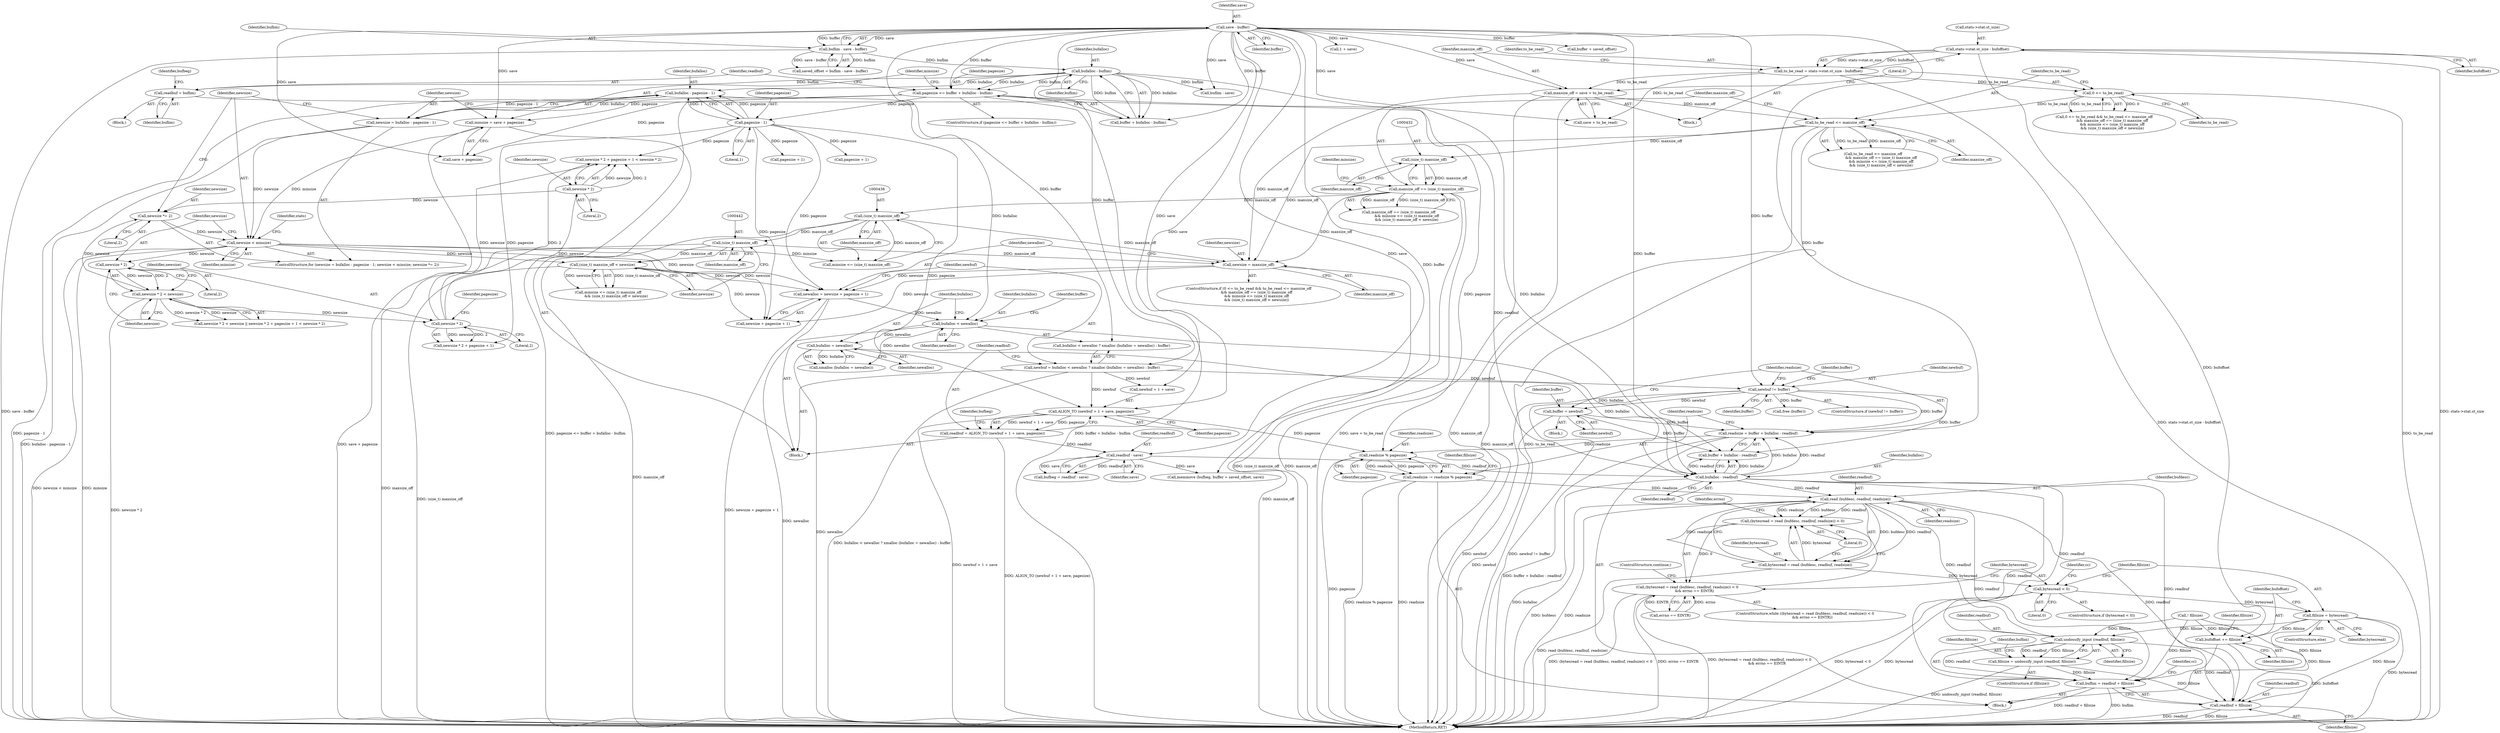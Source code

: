 digraph "0_savannah_8fcf61523644df42e1905c81bed26838e0b04f91@API" {
"1000502" [label="(Call,readsize = buffer + bufalloc - readbuf)"];
"1000499" [label="(Call,buffer = newbuf)"];
"1000493" [label="(Call,newbuf != buffer)"];
"1000455" [label="(Call,newbuf = bufalloc < newalloc ? xmalloc (bufalloc = newalloc) : buffer)"];
"1000331" [label="(Call,save - buffer)"];
"1000506" [label="(Call,bufalloc - readbuf)"];
"1000458" [label="(Call,bufalloc < newalloc)"];
"1000365" [label="(Call,bufalloc - pagesize - 1)"];
"1000339" [label="(Call,bufalloc - buflim)"];
"1000329" [label="(Call,buflim - save - buffer)"];
"1000367" [label="(Call,pagesize - 1)"];
"1000335" [label="(Call,pagesize <= buffer + bufalloc - buflim)"];
"1000448" [label="(Call,newalloc = newsize + pagesize + 1)"];
"1000445" [label="(Call,newsize = maxsize_off)"];
"1000425" [label="(Call,to_be_read <= maxsize_off)"];
"1000421" [label="(Call,0 <= to_be_read)"];
"1000404" [label="(Call,to_be_read = stats->stat.st_size - bufoffset)"];
"1000406" [label="(Call,stats->stat.st_size - bufoffset)"];
"1000414" [label="(Call,maxsize_off = save + to_be_read)"];
"1000441" [label="(Call,(size_t) maxsize_off)"];
"1000437" [label="(Call,(size_t) maxsize_off)"];
"1000429" [label="(Call,maxsize_off == (size_t) maxsize_off)"];
"1000431" [label="(Call,(size_t) maxsize_off)"];
"1000440" [label="(Call,(size_t) maxsize_off < newsize)"];
"1000370" [label="(Call,newsize < minsize)"];
"1000363" [label="(Call,newsize = bufalloc - pagesize - 1)"];
"1000373" [label="(Call,newsize *= 2)"];
"1000391" [label="(Call,newsize * 2)"];
"1000385" [label="(Call,newsize * 2)"];
"1000378" [label="(Call,newsize * 2 < newsize)"];
"1000379" [label="(Call,newsize * 2)"];
"1000354" [label="(Call,minsize = save + pagesize)"];
"1000462" [label="(Call,bufalloc = newalloc)"];
"1000343" [label="(Call,readbuf = buflim)"];
"1000477" [label="(Call,readbuf - save)"];
"1000466" [label="(Call,readbuf = ALIGN_TO (newbuf + 1 + save, pagesize))"];
"1000468" [label="(Call,ALIGN_TO (newbuf + 1 + save, pagesize))"];
"1000511" [label="(Call,readsize % pagesize)"];
"1000509" [label="(Call,readsize -= readsize % pagesize)"];
"1000524" [label="(Call,read (bufdesc, readbuf, readsize))"];
"1000521" [label="(Call,(bytesread = read (bufdesc, readbuf, readsize)) < 0)"];
"1000520" [label="(Call,(bytesread = read (bufdesc, readbuf, readsize)) < 0\n             && errno == EINTR)"];
"1000522" [label="(Call,bytesread = read (bufdesc, readbuf, readsize))"];
"1000534" [label="(Call,bytesread < 0)"];
"1000541" [label="(Call,fillsize = bytesread)"];
"1000544" [label="(Call,bufoffset += fillsize)"];
"1000551" [label="(Call,undossify_input (readbuf, fillsize))"];
"1000549" [label="(Call,fillsize = undossify_input (readbuf, fillsize))"];
"1000554" [label="(Call,buflim = readbuf + fillsize)"];
"1000556" [label="(Call,readbuf + fillsize)"];
"1000510" [label="(Identifier,readsize)"];
"1000494" [label="(Identifier,newbuf)"];
"1001415" [label="(MethodReturn,RET)"];
"1000333" [label="(Identifier,buffer)"];
"1000416" [label="(Call,save + to_be_read)"];
"1000427" [label="(Identifier,maxsize_off)"];
"1000540" [label="(ControlStructure,else)"];
"1000524" [label="(Call,read (bufdesc, readbuf, readsize))"];
"1000384" [label="(Call,newsize * 2 + pagesize + 1)"];
"1000440" [label="(Call,(size_t) maxsize_off < newsize)"];
"1000479" [label="(Identifier,save)"];
"1000434" [label="(Call,minsize <= (size_t) maxsize_off\n              && (size_t) maxsize_off < newsize)"];
"1000420" [label="(Call,0 <= to_be_read && to_be_read <= maxsize_off\n              && maxsize_off == (size_t) maxsize_off\n              && minsize <= (size_t) maxsize_off\n              && (size_t) maxsize_off < newsize)"];
"1000509" [label="(Call,readsize -= readsize % pagesize)"];
"1000520" [label="(Call,(bytesread = read (bufdesc, readbuf, readsize)) < 0\n             && errno == EINTR)"];
"1000337" [label="(Call,buffer + bufalloc - buflim)"];
"1000502" [label="(Call,readsize = buffer + bufalloc - readbuf)"];
"1000449" [label="(Identifier,newalloc)"];
"1000348" [label="(Call,buflim - save)"];
"1000354" [label="(Call,minsize = save + pagesize)"];
"1000461" [label="(Call,xmalloc (bufalloc = newalloc))"];
"1000343" [label="(Call,readbuf = buflim)"];
"1000549" [label="(Call,fillsize = undossify_input (readbuf, fillsize))"];
"1000374" [label="(Identifier,newsize)"];
"1000556" [label="(Call,readbuf + fillsize)"];
"1000496" [label="(Block,)"];
"1000344" [label="(Identifier,readbuf)"];
"1000441" [label="(Call,(size_t) maxsize_off)"];
"1000506" [label="(Call,bufalloc - readbuf)"];
"1000557" [label="(Identifier,readbuf)"];
"1000421" [label="(Call,0 <= to_be_read)"];
"1000382" [label="(Identifier,newsize)"];
"1000546" [label="(Identifier,fillsize)"];
"1000467" [label="(Identifier,readbuf)"];
"1000515" [label="(Call,! fillsize)"];
"1000436" [label="(Identifier,minsize)"];
"1000495" [label="(Identifier,buffer)"];
"1000402" [label="(Block,)"];
"1000443" [label="(Identifier,maxsize_off)"];
"1000545" [label="(Identifier,bufoffset)"];
"1000428" [label="(Call,maxsize_off == (size_t) maxsize_off\n              && minsize <= (size_t) maxsize_off\n              && (size_t) maxsize_off < newsize)"];
"1000352" [label="(Block,)"];
"1000535" [label="(Identifier,bytesread)"];
"1000425" [label="(Call,to_be_read <= maxsize_off)"];
"1000392" [label="(Identifier,newsize)"];
"1000375" [label="(Literal,2)"];
"1000437" [label="(Call,(size_t) maxsize_off)"];
"1000422" [label="(Literal,0)"];
"1000369" [label="(Literal,1)"];
"1000385" [label="(Call,newsize * 2)"];
"1000560" [label="(Identifier,cc)"];
"1000459" [label="(Identifier,bufalloc)"];
"1000493" [label="(Call,newbuf != buffer)"];
"1000512" [label="(Identifier,readsize)"];
"1000471" [label="(Call,1 + save)"];
"1000405" [label="(Identifier,to_be_read)"];
"1000332" [label="(Identifier,save)"];
"1000511" [label="(Call,readsize % pagesize)"];
"1000477" [label="(Call,readbuf - save)"];
"1000528" [label="(Literal,0)"];
"1000497" [label="(Call,free (buffer))"];
"1000339" [label="(Call,bufalloc - buflim)"];
"1000500" [label="(Identifier,buffer)"];
"1000356" [label="(Call,save + pagesize)"];
"1000370" [label="(Call,newsize < minsize)"];
"1000530" [label="(Identifier,errno)"];
"1000522" [label="(Call,bytesread = read (bufdesc, readbuf, readsize))"];
"1000387" [label="(Literal,2)"];
"1000521" [label="(Call,(bytesread = read (bufdesc, readbuf, readsize)) < 0)"];
"1000501" [label="(Identifier,newbuf)"];
"1000423" [label="(Identifier,to_be_read)"];
"1000330" [label="(Identifier,buflim)"];
"1000455" [label="(Call,newbuf = bufalloc < newalloc ? xmalloc (bufalloc = newalloc) : buffer)"];
"1000388" [label="(Call,pagesize + 1)"];
"1000447" [label="(Identifier,maxsize_off)"];
"1000538" [label="(Identifier,cc)"];
"1000373" [label="(Call,newsize *= 2)"];
"1000468" [label="(Call,ALIGN_TO (newbuf + 1 + save, pagesize))"];
"1000377" [label="(Call,newsize * 2 < newsize || newsize * 2 + pagesize + 1 < newsize * 2)"];
"1000533" [label="(ControlStructure,if (bytesread < 0))"];
"1000426" [label="(Identifier,to_be_read)"];
"1000368" [label="(Identifier,pagesize)"];
"1000523" [label="(Identifier,bytesread)"];
"1000345" [label="(Identifier,buflim)"];
"1000386" [label="(Identifier,newsize)"];
"1000362" [label="(ControlStructure,for (newsize = bufalloc - pagesize - 1; newsize < minsize; newsize *= 2))"];
"1000399" [label="(Identifier,stats)"];
"1000347" [label="(Identifier,bufbeg)"];
"1000460" [label="(Identifier,newalloc)"];
"1000335" [label="(Call,pagesize <= buffer + bufalloc - buflim)"];
"1000424" [label="(Call,to_be_read <= maxsize_off\n              && maxsize_off == (size_t) maxsize_off\n              && minsize <= (size_t) maxsize_off\n              && (size_t) maxsize_off < newsize)"];
"1000336" [label="(Identifier,pagesize)"];
"1000547" [label="(ControlStructure,if (fillsize))"];
"1000534" [label="(Call,bytesread < 0)"];
"1000433" [label="(Identifier,maxsize_off)"];
"1000381" [label="(Literal,2)"];
"1000342" [label="(Block,)"];
"1000552" [label="(Identifier,readbuf)"];
"1000367" [label="(Call,pagesize - 1)"];
"1000315" [label="(Block,)"];
"1000463" [label="(Identifier,bufalloc)"];
"1000431" [label="(Call,(size_t) maxsize_off)"];
"1000503" [label="(Identifier,readsize)"];
"1000508" [label="(Identifier,readbuf)"];
"1000476" [label="(Identifier,bufbeg)"];
"1000407" [label="(Call,stats->stat.st_size)"];
"1000555" [label="(Identifier,buflim)"];
"1000366" [label="(Identifier,bufalloc)"];
"1000548" [label="(Identifier,fillsize)"];
"1000355" [label="(Identifier,minsize)"];
"1000456" [label="(Identifier,newbuf)"];
"1000393" [label="(Literal,2)"];
"1000334" [label="(ControlStructure,if (pagesize <= buffer + bufalloc - buflim))"];
"1000389" [label="(Identifier,pagesize)"];
"1000558" [label="(Identifier,fillsize)"];
"1000444" [label="(Identifier,newsize)"];
"1000457" [label="(Call,bufalloc < newalloc ? xmalloc (bufalloc = newalloc) : buffer)"];
"1000480" [label="(Call,memmove (bufbeg, buffer + saved_offset, save))"];
"1000462" [label="(Call,bufalloc = newalloc)"];
"1000341" [label="(Identifier,buflim)"];
"1000529" [label="(Call,errno == EINTR)"];
"1000412" [label="(Identifier,bufoffset)"];
"1000465" [label="(Identifier,buffer)"];
"1000475" [label="(Call,bufbeg = readbuf - save)"];
"1000526" [label="(Identifier,readbuf)"];
"1000448" [label="(Call,newalloc = newsize + pagesize + 1)"];
"1000541" [label="(Call,fillsize = bytesread)"];
"1000543" [label="(Identifier,bytesread)"];
"1000430" [label="(Identifier,maxsize_off)"];
"1000391" [label="(Call,newsize * 2)"];
"1000450" [label="(Call,newsize + pagesize + 1)"];
"1000527" [label="(Identifier,readsize)"];
"1000513" [label="(Identifier,pagesize)"];
"1000532" [label="(ControlStructure,continue;)"];
"1000466" [label="(Call,readbuf = ALIGN_TO (newbuf + 1 + save, pagesize))"];
"1000525" [label="(Identifier,bufdesc)"];
"1000364" [label="(Identifier,newsize)"];
"1000458" [label="(Call,bufalloc < newalloc)"];
"1000446" [label="(Identifier,newsize)"];
"1000331" [label="(Call,save - buffer)"];
"1000429" [label="(Call,maxsize_off == (size_t) maxsize_off)"];
"1000365" [label="(Call,bufalloc - pagesize - 1)"];
"1000482" [label="(Call,buffer + saved_offset)"];
"1000379" [label="(Call,newsize * 2)"];
"1000498" [label="(Identifier,buffer)"];
"1000435" [label="(Call,minsize <= (size_t) maxsize_off)"];
"1000329" [label="(Call,buflim - save - buffer)"];
"1000544" [label="(Call,bufoffset += fillsize)"];
"1000553" [label="(Identifier,fillsize)"];
"1000550" [label="(Identifier,fillsize)"];
"1000536" [label="(Literal,0)"];
"1000372" [label="(Identifier,minsize)"];
"1000406" [label="(Call,stats->stat.st_size - bufoffset)"];
"1000492" [label="(ControlStructure,if (newbuf != buffer))"];
"1000499" [label="(Call,buffer = newbuf)"];
"1000519" [label="(ControlStructure,while ((bytesread = read (bufdesc, readbuf, readsize)) < 0\n             && errno == EINTR))"];
"1000340" [label="(Identifier,bufalloc)"];
"1000507" [label="(Identifier,bufalloc)"];
"1000445" [label="(Call,newsize = maxsize_off)"];
"1000504" [label="(Call,buffer + bufalloc - readbuf)"];
"1000439" [label="(Identifier,maxsize_off)"];
"1000554" [label="(Call,buflim = readbuf + fillsize)"];
"1000404" [label="(Call,to_be_read = stats->stat.st_size - bufoffset)"];
"1000551" [label="(Call,undossify_input (readbuf, fillsize))"];
"1000469" [label="(Call,newbuf + 1 + save)"];
"1000452" [label="(Call,pagesize + 1)"];
"1000542" [label="(Identifier,fillsize)"];
"1000363" [label="(Call,newsize = bufalloc - pagesize - 1)"];
"1000371" [label="(Identifier,newsize)"];
"1000378" [label="(Call,newsize * 2 < newsize)"];
"1000464" [label="(Identifier,newalloc)"];
"1000380" [label="(Identifier,newsize)"];
"1000478" [label="(Identifier,readbuf)"];
"1000516" [label="(Identifier,fillsize)"];
"1000383" [label="(Call,newsize * 2 + pagesize + 1 < newsize * 2)"];
"1000327" [label="(Call,saved_offset = buflim - save - buffer)"];
"1000474" [label="(Identifier,pagesize)"];
"1000415" [label="(Identifier,maxsize_off)"];
"1000419" [label="(ControlStructure,if (0 <= to_be_read && to_be_read <= maxsize_off\n              && maxsize_off == (size_t) maxsize_off\n              && minsize <= (size_t) maxsize_off\n              && (size_t) maxsize_off < newsize))"];
"1000414" [label="(Call,maxsize_off = save + to_be_read)"];
"1000502" -> "1000315"  [label="AST: "];
"1000502" -> "1000504"  [label="CFG: "];
"1000503" -> "1000502"  [label="AST: "];
"1000504" -> "1000502"  [label="AST: "];
"1000510" -> "1000502"  [label="CFG: "];
"1000502" -> "1001415"  [label="DDG: buffer + bufalloc - readbuf"];
"1000499" -> "1000502"  [label="DDG: buffer"];
"1000493" -> "1000502"  [label="DDG: buffer"];
"1000331" -> "1000502"  [label="DDG: buffer"];
"1000506" -> "1000502"  [label="DDG: bufalloc"];
"1000506" -> "1000502"  [label="DDG: readbuf"];
"1000502" -> "1000511"  [label="DDG: readsize"];
"1000499" -> "1000496"  [label="AST: "];
"1000499" -> "1000501"  [label="CFG: "];
"1000500" -> "1000499"  [label="AST: "];
"1000501" -> "1000499"  [label="AST: "];
"1000503" -> "1000499"  [label="CFG: "];
"1000499" -> "1001415"  [label="DDG: newbuf"];
"1000493" -> "1000499"  [label="DDG: newbuf"];
"1000499" -> "1000504"  [label="DDG: buffer"];
"1000493" -> "1000492"  [label="AST: "];
"1000493" -> "1000495"  [label="CFG: "];
"1000494" -> "1000493"  [label="AST: "];
"1000495" -> "1000493"  [label="AST: "];
"1000498" -> "1000493"  [label="CFG: "];
"1000503" -> "1000493"  [label="CFG: "];
"1000493" -> "1001415"  [label="DDG: newbuf"];
"1000493" -> "1001415"  [label="DDG: newbuf != buffer"];
"1000455" -> "1000493"  [label="DDG: newbuf"];
"1000331" -> "1000493"  [label="DDG: buffer"];
"1000493" -> "1000497"  [label="DDG: buffer"];
"1000493" -> "1000504"  [label="DDG: buffer"];
"1000455" -> "1000352"  [label="AST: "];
"1000455" -> "1000457"  [label="CFG: "];
"1000456" -> "1000455"  [label="AST: "];
"1000457" -> "1000455"  [label="AST: "];
"1000467" -> "1000455"  [label="CFG: "];
"1000455" -> "1001415"  [label="DDG: bufalloc < newalloc ? xmalloc (bufalloc = newalloc) : buffer"];
"1000331" -> "1000455"  [label="DDG: buffer"];
"1000455" -> "1000468"  [label="DDG: newbuf"];
"1000455" -> "1000469"  [label="DDG: newbuf"];
"1000331" -> "1000329"  [label="AST: "];
"1000331" -> "1000333"  [label="CFG: "];
"1000332" -> "1000331"  [label="AST: "];
"1000333" -> "1000331"  [label="AST: "];
"1000329" -> "1000331"  [label="CFG: "];
"1000331" -> "1000329"  [label="DDG: save"];
"1000331" -> "1000329"  [label="DDG: buffer"];
"1000331" -> "1000335"  [label="DDG: buffer"];
"1000331" -> "1000337"  [label="DDG: buffer"];
"1000331" -> "1000348"  [label="DDG: save"];
"1000331" -> "1000354"  [label="DDG: save"];
"1000331" -> "1000356"  [label="DDG: save"];
"1000331" -> "1000414"  [label="DDG: save"];
"1000331" -> "1000416"  [label="DDG: save"];
"1000331" -> "1000457"  [label="DDG: buffer"];
"1000331" -> "1000468"  [label="DDG: save"];
"1000331" -> "1000469"  [label="DDG: save"];
"1000331" -> "1000471"  [label="DDG: save"];
"1000331" -> "1000477"  [label="DDG: save"];
"1000331" -> "1000480"  [label="DDG: buffer"];
"1000331" -> "1000482"  [label="DDG: buffer"];
"1000331" -> "1000504"  [label="DDG: buffer"];
"1000506" -> "1000504"  [label="AST: "];
"1000506" -> "1000508"  [label="CFG: "];
"1000507" -> "1000506"  [label="AST: "];
"1000508" -> "1000506"  [label="AST: "];
"1000504" -> "1000506"  [label="CFG: "];
"1000506" -> "1001415"  [label="DDG: bufalloc"];
"1000506" -> "1000504"  [label="DDG: bufalloc"];
"1000506" -> "1000504"  [label="DDG: readbuf"];
"1000458" -> "1000506"  [label="DDG: bufalloc"];
"1000462" -> "1000506"  [label="DDG: bufalloc"];
"1000339" -> "1000506"  [label="DDG: bufalloc"];
"1000343" -> "1000506"  [label="DDG: readbuf"];
"1000477" -> "1000506"  [label="DDG: readbuf"];
"1000506" -> "1000524"  [label="DDG: readbuf"];
"1000506" -> "1000551"  [label="DDG: readbuf"];
"1000506" -> "1000554"  [label="DDG: readbuf"];
"1000506" -> "1000556"  [label="DDG: readbuf"];
"1000458" -> "1000457"  [label="AST: "];
"1000458" -> "1000460"  [label="CFG: "];
"1000459" -> "1000458"  [label="AST: "];
"1000460" -> "1000458"  [label="AST: "];
"1000463" -> "1000458"  [label="CFG: "];
"1000465" -> "1000458"  [label="CFG: "];
"1000458" -> "1001415"  [label="DDG: newalloc"];
"1000365" -> "1000458"  [label="DDG: bufalloc"];
"1000448" -> "1000458"  [label="DDG: newalloc"];
"1000458" -> "1000461"  [label="DDG: newalloc"];
"1000458" -> "1000462"  [label="DDG: newalloc"];
"1000365" -> "1000363"  [label="AST: "];
"1000365" -> "1000367"  [label="CFG: "];
"1000366" -> "1000365"  [label="AST: "];
"1000367" -> "1000365"  [label="AST: "];
"1000363" -> "1000365"  [label="CFG: "];
"1000365" -> "1001415"  [label="DDG: pagesize - 1"];
"1000365" -> "1000363"  [label="DDG: bufalloc"];
"1000365" -> "1000363"  [label="DDG: pagesize - 1"];
"1000339" -> "1000365"  [label="DDG: bufalloc"];
"1000367" -> "1000365"  [label="DDG: pagesize"];
"1000367" -> "1000365"  [label="DDG: 1"];
"1000339" -> "1000337"  [label="AST: "];
"1000339" -> "1000341"  [label="CFG: "];
"1000340" -> "1000339"  [label="AST: "];
"1000341" -> "1000339"  [label="AST: "];
"1000337" -> "1000339"  [label="CFG: "];
"1000339" -> "1000335"  [label="DDG: bufalloc"];
"1000339" -> "1000335"  [label="DDG: buflim"];
"1000339" -> "1000337"  [label="DDG: bufalloc"];
"1000339" -> "1000337"  [label="DDG: buflim"];
"1000329" -> "1000339"  [label="DDG: buflim"];
"1000339" -> "1000343"  [label="DDG: buflim"];
"1000339" -> "1000348"  [label="DDG: buflim"];
"1000329" -> "1000327"  [label="AST: "];
"1000330" -> "1000329"  [label="AST: "];
"1000327" -> "1000329"  [label="CFG: "];
"1000329" -> "1001415"  [label="DDG: save - buffer"];
"1000329" -> "1000327"  [label="DDG: buflim"];
"1000329" -> "1000327"  [label="DDG: save - buffer"];
"1000367" -> "1000369"  [label="CFG: "];
"1000368" -> "1000367"  [label="AST: "];
"1000369" -> "1000367"  [label="AST: "];
"1000335" -> "1000367"  [label="DDG: pagesize"];
"1000367" -> "1000383"  [label="DDG: pagesize"];
"1000367" -> "1000384"  [label="DDG: pagesize"];
"1000367" -> "1000388"  [label="DDG: pagesize"];
"1000367" -> "1000448"  [label="DDG: pagesize"];
"1000367" -> "1000450"  [label="DDG: pagesize"];
"1000367" -> "1000452"  [label="DDG: pagesize"];
"1000367" -> "1000468"  [label="DDG: pagesize"];
"1000335" -> "1000334"  [label="AST: "];
"1000335" -> "1000337"  [label="CFG: "];
"1000336" -> "1000335"  [label="AST: "];
"1000337" -> "1000335"  [label="AST: "];
"1000344" -> "1000335"  [label="CFG: "];
"1000355" -> "1000335"  [label="CFG: "];
"1000335" -> "1001415"  [label="DDG: buffer + bufalloc - buflim"];
"1000335" -> "1001415"  [label="DDG: pagesize <= buffer + bufalloc - buflim"];
"1000335" -> "1000354"  [label="DDG: pagesize"];
"1000335" -> "1000356"  [label="DDG: pagesize"];
"1000335" -> "1000511"  [label="DDG: pagesize"];
"1000448" -> "1000352"  [label="AST: "];
"1000448" -> "1000450"  [label="CFG: "];
"1000449" -> "1000448"  [label="AST: "];
"1000450" -> "1000448"  [label="AST: "];
"1000456" -> "1000448"  [label="CFG: "];
"1000448" -> "1001415"  [label="DDG: newsize + pagesize + 1"];
"1000445" -> "1000448"  [label="DDG: newsize"];
"1000440" -> "1000448"  [label="DDG: newsize"];
"1000370" -> "1000448"  [label="DDG: newsize"];
"1000445" -> "1000419"  [label="AST: "];
"1000445" -> "1000447"  [label="CFG: "];
"1000446" -> "1000445"  [label="AST: "];
"1000447" -> "1000445"  [label="AST: "];
"1000449" -> "1000445"  [label="CFG: "];
"1000445" -> "1001415"  [label="DDG: maxsize_off"];
"1000425" -> "1000445"  [label="DDG: maxsize_off"];
"1000441" -> "1000445"  [label="DDG: maxsize_off"];
"1000414" -> "1000445"  [label="DDG: maxsize_off"];
"1000429" -> "1000445"  [label="DDG: maxsize_off"];
"1000437" -> "1000445"  [label="DDG: maxsize_off"];
"1000445" -> "1000450"  [label="DDG: newsize"];
"1000425" -> "1000424"  [label="AST: "];
"1000425" -> "1000427"  [label="CFG: "];
"1000426" -> "1000425"  [label="AST: "];
"1000427" -> "1000425"  [label="AST: "];
"1000430" -> "1000425"  [label="CFG: "];
"1000424" -> "1000425"  [label="CFG: "];
"1000425" -> "1001415"  [label="DDG: maxsize_off"];
"1000425" -> "1001415"  [label="DDG: to_be_read"];
"1000425" -> "1000424"  [label="DDG: to_be_read"];
"1000425" -> "1000424"  [label="DDG: maxsize_off"];
"1000421" -> "1000425"  [label="DDG: to_be_read"];
"1000414" -> "1000425"  [label="DDG: maxsize_off"];
"1000425" -> "1000431"  [label="DDG: maxsize_off"];
"1000421" -> "1000420"  [label="AST: "];
"1000421" -> "1000423"  [label="CFG: "];
"1000422" -> "1000421"  [label="AST: "];
"1000423" -> "1000421"  [label="AST: "];
"1000426" -> "1000421"  [label="CFG: "];
"1000420" -> "1000421"  [label="CFG: "];
"1000421" -> "1001415"  [label="DDG: to_be_read"];
"1000421" -> "1000420"  [label="DDG: 0"];
"1000421" -> "1000420"  [label="DDG: to_be_read"];
"1000404" -> "1000421"  [label="DDG: to_be_read"];
"1000404" -> "1000402"  [label="AST: "];
"1000404" -> "1000406"  [label="CFG: "];
"1000405" -> "1000404"  [label="AST: "];
"1000406" -> "1000404"  [label="AST: "];
"1000415" -> "1000404"  [label="CFG: "];
"1000404" -> "1001415"  [label="DDG: stats->stat.st_size - bufoffset"];
"1000406" -> "1000404"  [label="DDG: stats->stat.st_size"];
"1000406" -> "1000404"  [label="DDG: bufoffset"];
"1000404" -> "1000414"  [label="DDG: to_be_read"];
"1000404" -> "1000416"  [label="DDG: to_be_read"];
"1000406" -> "1000412"  [label="CFG: "];
"1000407" -> "1000406"  [label="AST: "];
"1000412" -> "1000406"  [label="AST: "];
"1000406" -> "1001415"  [label="DDG: stats->stat.st_size"];
"1000406" -> "1000544"  [label="DDG: bufoffset"];
"1000414" -> "1000402"  [label="AST: "];
"1000414" -> "1000416"  [label="CFG: "];
"1000415" -> "1000414"  [label="AST: "];
"1000416" -> "1000414"  [label="AST: "];
"1000422" -> "1000414"  [label="CFG: "];
"1000414" -> "1001415"  [label="DDG: save + to_be_read"];
"1000414" -> "1001415"  [label="DDG: maxsize_off"];
"1000441" -> "1000440"  [label="AST: "];
"1000441" -> "1000443"  [label="CFG: "];
"1000442" -> "1000441"  [label="AST: "];
"1000443" -> "1000441"  [label="AST: "];
"1000444" -> "1000441"  [label="CFG: "];
"1000441" -> "1001415"  [label="DDG: maxsize_off"];
"1000441" -> "1000440"  [label="DDG: maxsize_off"];
"1000437" -> "1000441"  [label="DDG: maxsize_off"];
"1000437" -> "1000435"  [label="AST: "];
"1000437" -> "1000439"  [label="CFG: "];
"1000438" -> "1000437"  [label="AST: "];
"1000439" -> "1000437"  [label="AST: "];
"1000435" -> "1000437"  [label="CFG: "];
"1000437" -> "1001415"  [label="DDG: maxsize_off"];
"1000437" -> "1000435"  [label="DDG: maxsize_off"];
"1000429" -> "1000437"  [label="DDG: maxsize_off"];
"1000429" -> "1000428"  [label="AST: "];
"1000429" -> "1000431"  [label="CFG: "];
"1000430" -> "1000429"  [label="AST: "];
"1000431" -> "1000429"  [label="AST: "];
"1000436" -> "1000429"  [label="CFG: "];
"1000428" -> "1000429"  [label="CFG: "];
"1000429" -> "1001415"  [label="DDG: (size_t) maxsize_off"];
"1000429" -> "1001415"  [label="DDG: maxsize_off"];
"1000429" -> "1000428"  [label="DDG: maxsize_off"];
"1000429" -> "1000428"  [label="DDG: (size_t) maxsize_off"];
"1000431" -> "1000429"  [label="DDG: maxsize_off"];
"1000431" -> "1000433"  [label="CFG: "];
"1000432" -> "1000431"  [label="AST: "];
"1000433" -> "1000431"  [label="AST: "];
"1000440" -> "1000434"  [label="AST: "];
"1000440" -> "1000444"  [label="CFG: "];
"1000444" -> "1000440"  [label="AST: "];
"1000434" -> "1000440"  [label="CFG: "];
"1000440" -> "1001415"  [label="DDG: (size_t) maxsize_off"];
"1000440" -> "1000434"  [label="DDG: (size_t) maxsize_off"];
"1000440" -> "1000434"  [label="DDG: newsize"];
"1000370" -> "1000440"  [label="DDG: newsize"];
"1000440" -> "1000450"  [label="DDG: newsize"];
"1000370" -> "1000362"  [label="AST: "];
"1000370" -> "1000372"  [label="CFG: "];
"1000371" -> "1000370"  [label="AST: "];
"1000372" -> "1000370"  [label="AST: "];
"1000380" -> "1000370"  [label="CFG: "];
"1000399" -> "1000370"  [label="CFG: "];
"1000370" -> "1001415"  [label="DDG: newsize < minsize"];
"1000370" -> "1001415"  [label="DDG: minsize"];
"1000363" -> "1000370"  [label="DDG: newsize"];
"1000373" -> "1000370"  [label="DDG: newsize"];
"1000354" -> "1000370"  [label="DDG: minsize"];
"1000370" -> "1000379"  [label="DDG: newsize"];
"1000370" -> "1000435"  [label="DDG: minsize"];
"1000370" -> "1000450"  [label="DDG: newsize"];
"1000363" -> "1000362"  [label="AST: "];
"1000364" -> "1000363"  [label="AST: "];
"1000371" -> "1000363"  [label="CFG: "];
"1000363" -> "1001415"  [label="DDG: bufalloc - pagesize - 1"];
"1000373" -> "1000362"  [label="AST: "];
"1000373" -> "1000375"  [label="CFG: "];
"1000374" -> "1000373"  [label="AST: "];
"1000375" -> "1000373"  [label="AST: "];
"1000371" -> "1000373"  [label="CFG: "];
"1000391" -> "1000373"  [label="DDG: newsize"];
"1000378" -> "1000373"  [label="DDG: newsize"];
"1000391" -> "1000383"  [label="AST: "];
"1000391" -> "1000393"  [label="CFG: "];
"1000392" -> "1000391"  [label="AST: "];
"1000393" -> "1000391"  [label="AST: "];
"1000383" -> "1000391"  [label="CFG: "];
"1000391" -> "1000383"  [label="DDG: newsize"];
"1000391" -> "1000383"  [label="DDG: 2"];
"1000385" -> "1000391"  [label="DDG: newsize"];
"1000385" -> "1000384"  [label="AST: "];
"1000385" -> "1000387"  [label="CFG: "];
"1000386" -> "1000385"  [label="AST: "];
"1000387" -> "1000385"  [label="AST: "];
"1000389" -> "1000385"  [label="CFG: "];
"1000385" -> "1000383"  [label="DDG: newsize"];
"1000385" -> "1000383"  [label="DDG: 2"];
"1000385" -> "1000384"  [label="DDG: newsize"];
"1000385" -> "1000384"  [label="DDG: 2"];
"1000378" -> "1000385"  [label="DDG: newsize"];
"1000378" -> "1000377"  [label="AST: "];
"1000378" -> "1000382"  [label="CFG: "];
"1000379" -> "1000378"  [label="AST: "];
"1000382" -> "1000378"  [label="AST: "];
"1000386" -> "1000378"  [label="CFG: "];
"1000377" -> "1000378"  [label="CFG: "];
"1000378" -> "1001415"  [label="DDG: newsize * 2"];
"1000378" -> "1000377"  [label="DDG: newsize * 2"];
"1000378" -> "1000377"  [label="DDG: newsize"];
"1000379" -> "1000378"  [label="DDG: newsize"];
"1000379" -> "1000378"  [label="DDG: 2"];
"1000379" -> "1000381"  [label="CFG: "];
"1000380" -> "1000379"  [label="AST: "];
"1000381" -> "1000379"  [label="AST: "];
"1000382" -> "1000379"  [label="CFG: "];
"1000354" -> "1000352"  [label="AST: "];
"1000354" -> "1000356"  [label="CFG: "];
"1000355" -> "1000354"  [label="AST: "];
"1000356" -> "1000354"  [label="AST: "];
"1000364" -> "1000354"  [label="CFG: "];
"1000354" -> "1001415"  [label="DDG: save + pagesize"];
"1000462" -> "1000461"  [label="AST: "];
"1000462" -> "1000464"  [label="CFG: "];
"1000463" -> "1000462"  [label="AST: "];
"1000464" -> "1000462"  [label="AST: "];
"1000461" -> "1000462"  [label="CFG: "];
"1000462" -> "1001415"  [label="DDG: newalloc"];
"1000462" -> "1000461"  [label="DDG: bufalloc"];
"1000343" -> "1000342"  [label="AST: "];
"1000343" -> "1000345"  [label="CFG: "];
"1000344" -> "1000343"  [label="AST: "];
"1000345" -> "1000343"  [label="AST: "];
"1000347" -> "1000343"  [label="CFG: "];
"1000477" -> "1000475"  [label="AST: "];
"1000477" -> "1000479"  [label="CFG: "];
"1000478" -> "1000477"  [label="AST: "];
"1000479" -> "1000477"  [label="AST: "];
"1000475" -> "1000477"  [label="CFG: "];
"1000477" -> "1000475"  [label="DDG: readbuf"];
"1000477" -> "1000475"  [label="DDG: save"];
"1000466" -> "1000477"  [label="DDG: readbuf"];
"1000477" -> "1000480"  [label="DDG: save"];
"1000466" -> "1000352"  [label="AST: "];
"1000466" -> "1000468"  [label="CFG: "];
"1000467" -> "1000466"  [label="AST: "];
"1000468" -> "1000466"  [label="AST: "];
"1000476" -> "1000466"  [label="CFG: "];
"1000466" -> "1001415"  [label="DDG: ALIGN_TO (newbuf + 1 + save, pagesize)"];
"1000468" -> "1000466"  [label="DDG: newbuf + 1 + save"];
"1000468" -> "1000466"  [label="DDG: pagesize"];
"1000468" -> "1000474"  [label="CFG: "];
"1000469" -> "1000468"  [label="AST: "];
"1000474" -> "1000468"  [label="AST: "];
"1000468" -> "1001415"  [label="DDG: newbuf + 1 + save"];
"1000468" -> "1000511"  [label="DDG: pagesize"];
"1000511" -> "1000509"  [label="AST: "];
"1000511" -> "1000513"  [label="CFG: "];
"1000512" -> "1000511"  [label="AST: "];
"1000513" -> "1000511"  [label="AST: "];
"1000509" -> "1000511"  [label="CFG: "];
"1000511" -> "1001415"  [label="DDG: pagesize"];
"1000511" -> "1000509"  [label="DDG: readsize"];
"1000511" -> "1000509"  [label="DDG: pagesize"];
"1000509" -> "1000315"  [label="AST: "];
"1000510" -> "1000509"  [label="AST: "];
"1000516" -> "1000509"  [label="CFG: "];
"1000509" -> "1001415"  [label="DDG: readsize % pagesize"];
"1000509" -> "1001415"  [label="DDG: readsize"];
"1000509" -> "1000524"  [label="DDG: readsize"];
"1000524" -> "1000522"  [label="AST: "];
"1000524" -> "1000527"  [label="CFG: "];
"1000525" -> "1000524"  [label="AST: "];
"1000526" -> "1000524"  [label="AST: "];
"1000527" -> "1000524"  [label="AST: "];
"1000522" -> "1000524"  [label="CFG: "];
"1000524" -> "1001415"  [label="DDG: bufdesc"];
"1000524" -> "1001415"  [label="DDG: readsize"];
"1000524" -> "1000521"  [label="DDG: bufdesc"];
"1000524" -> "1000521"  [label="DDG: readbuf"];
"1000524" -> "1000521"  [label="DDG: readsize"];
"1000524" -> "1000522"  [label="DDG: bufdesc"];
"1000524" -> "1000522"  [label="DDG: readbuf"];
"1000524" -> "1000522"  [label="DDG: readsize"];
"1000524" -> "1000551"  [label="DDG: readbuf"];
"1000524" -> "1000554"  [label="DDG: readbuf"];
"1000524" -> "1000556"  [label="DDG: readbuf"];
"1000521" -> "1000520"  [label="AST: "];
"1000521" -> "1000528"  [label="CFG: "];
"1000522" -> "1000521"  [label="AST: "];
"1000528" -> "1000521"  [label="AST: "];
"1000530" -> "1000521"  [label="CFG: "];
"1000520" -> "1000521"  [label="CFG: "];
"1000521" -> "1000520"  [label="DDG: 0"];
"1000522" -> "1000521"  [label="DDG: bytesread"];
"1000520" -> "1000519"  [label="AST: "];
"1000520" -> "1000529"  [label="CFG: "];
"1000529" -> "1000520"  [label="AST: "];
"1000532" -> "1000520"  [label="CFG: "];
"1000535" -> "1000520"  [label="CFG: "];
"1000520" -> "1001415"  [label="DDG: (bytesread = read (bufdesc, readbuf, readsize)) < 0\n             && errno == EINTR"];
"1000520" -> "1001415"  [label="DDG: (bytesread = read (bufdesc, readbuf, readsize)) < 0"];
"1000520" -> "1001415"  [label="DDG: errno == EINTR"];
"1000529" -> "1000520"  [label="DDG: errno"];
"1000529" -> "1000520"  [label="DDG: EINTR"];
"1000523" -> "1000522"  [label="AST: "];
"1000528" -> "1000522"  [label="CFG: "];
"1000522" -> "1001415"  [label="DDG: read (bufdesc, readbuf, readsize)"];
"1000522" -> "1000534"  [label="DDG: bytesread"];
"1000534" -> "1000533"  [label="AST: "];
"1000534" -> "1000536"  [label="CFG: "];
"1000535" -> "1000534"  [label="AST: "];
"1000536" -> "1000534"  [label="AST: "];
"1000538" -> "1000534"  [label="CFG: "];
"1000542" -> "1000534"  [label="CFG: "];
"1000534" -> "1001415"  [label="DDG: bytesread < 0"];
"1000534" -> "1001415"  [label="DDG: bytesread"];
"1000534" -> "1000541"  [label="DDG: bytesread"];
"1000541" -> "1000540"  [label="AST: "];
"1000541" -> "1000543"  [label="CFG: "];
"1000542" -> "1000541"  [label="AST: "];
"1000543" -> "1000541"  [label="AST: "];
"1000545" -> "1000541"  [label="CFG: "];
"1000541" -> "1001415"  [label="DDG: bytesread"];
"1000541" -> "1000544"  [label="DDG: fillsize"];
"1000541" -> "1000551"  [label="DDG: fillsize"];
"1000541" -> "1000554"  [label="DDG: fillsize"];
"1000541" -> "1000556"  [label="DDG: fillsize"];
"1000544" -> "1000315"  [label="AST: "];
"1000544" -> "1000546"  [label="CFG: "];
"1000545" -> "1000544"  [label="AST: "];
"1000546" -> "1000544"  [label="AST: "];
"1000548" -> "1000544"  [label="CFG: "];
"1000544" -> "1001415"  [label="DDG: bufoffset"];
"1000515" -> "1000544"  [label="DDG: fillsize"];
"1000551" -> "1000549"  [label="AST: "];
"1000551" -> "1000553"  [label="CFG: "];
"1000552" -> "1000551"  [label="AST: "];
"1000553" -> "1000551"  [label="AST: "];
"1000549" -> "1000551"  [label="CFG: "];
"1000551" -> "1000549"  [label="DDG: readbuf"];
"1000551" -> "1000549"  [label="DDG: fillsize"];
"1000515" -> "1000551"  [label="DDG: fillsize"];
"1000551" -> "1000554"  [label="DDG: readbuf"];
"1000551" -> "1000556"  [label="DDG: readbuf"];
"1000549" -> "1000547"  [label="AST: "];
"1000550" -> "1000549"  [label="AST: "];
"1000555" -> "1000549"  [label="CFG: "];
"1000549" -> "1001415"  [label="DDG: undossify_input (readbuf, fillsize)"];
"1000549" -> "1000554"  [label="DDG: fillsize"];
"1000549" -> "1000556"  [label="DDG: fillsize"];
"1000554" -> "1000315"  [label="AST: "];
"1000554" -> "1000556"  [label="CFG: "];
"1000555" -> "1000554"  [label="AST: "];
"1000556" -> "1000554"  [label="AST: "];
"1000560" -> "1000554"  [label="CFG: "];
"1000554" -> "1001415"  [label="DDG: buflim"];
"1000554" -> "1001415"  [label="DDG: readbuf + fillsize"];
"1000515" -> "1000554"  [label="DDG: fillsize"];
"1000556" -> "1000558"  [label="CFG: "];
"1000557" -> "1000556"  [label="AST: "];
"1000558" -> "1000556"  [label="AST: "];
"1000556" -> "1001415"  [label="DDG: readbuf"];
"1000556" -> "1001415"  [label="DDG: fillsize"];
"1000515" -> "1000556"  [label="DDG: fillsize"];
}
